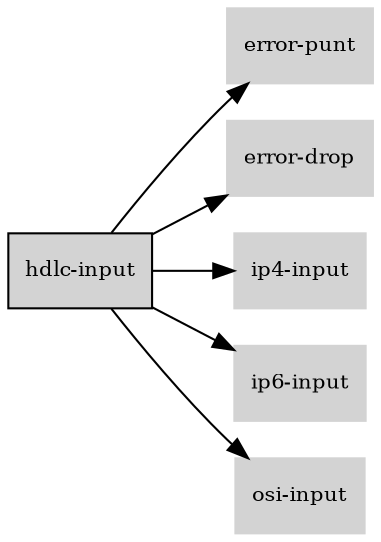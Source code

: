 digraph "hdlc_input_subgraph" {
  rankdir=LR;
  node [shape=box, style=filled, fontsize=10, color=lightgray, fontcolor=black, fillcolor=lightgray];
  "hdlc-input" [color=black, fontcolor=black, fillcolor=lightgray];
  edge [fontsize=8];
  "hdlc-input" -> "error-punt";
  "hdlc-input" -> "error-drop";
  "hdlc-input" -> "ip4-input";
  "hdlc-input" -> "ip6-input";
  "hdlc-input" -> "osi-input";
}
